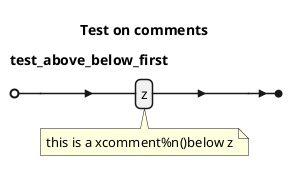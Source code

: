 {
  "sha1": "4vgcgcqv3fojdn98j5ioo00az1cp7tt",
  "insertion": {
    "when": "2024-05-30T20:48:20.590Z",
    "url": "https://forum.plantuml.net/16694/ebnf-add-notes",
    "user": "plantuml@gmail.com"
  }
}
@startebnf
title Test on comments

test_above_below_first = z (*this is a xcomment%n()below z*);
@endebnf

